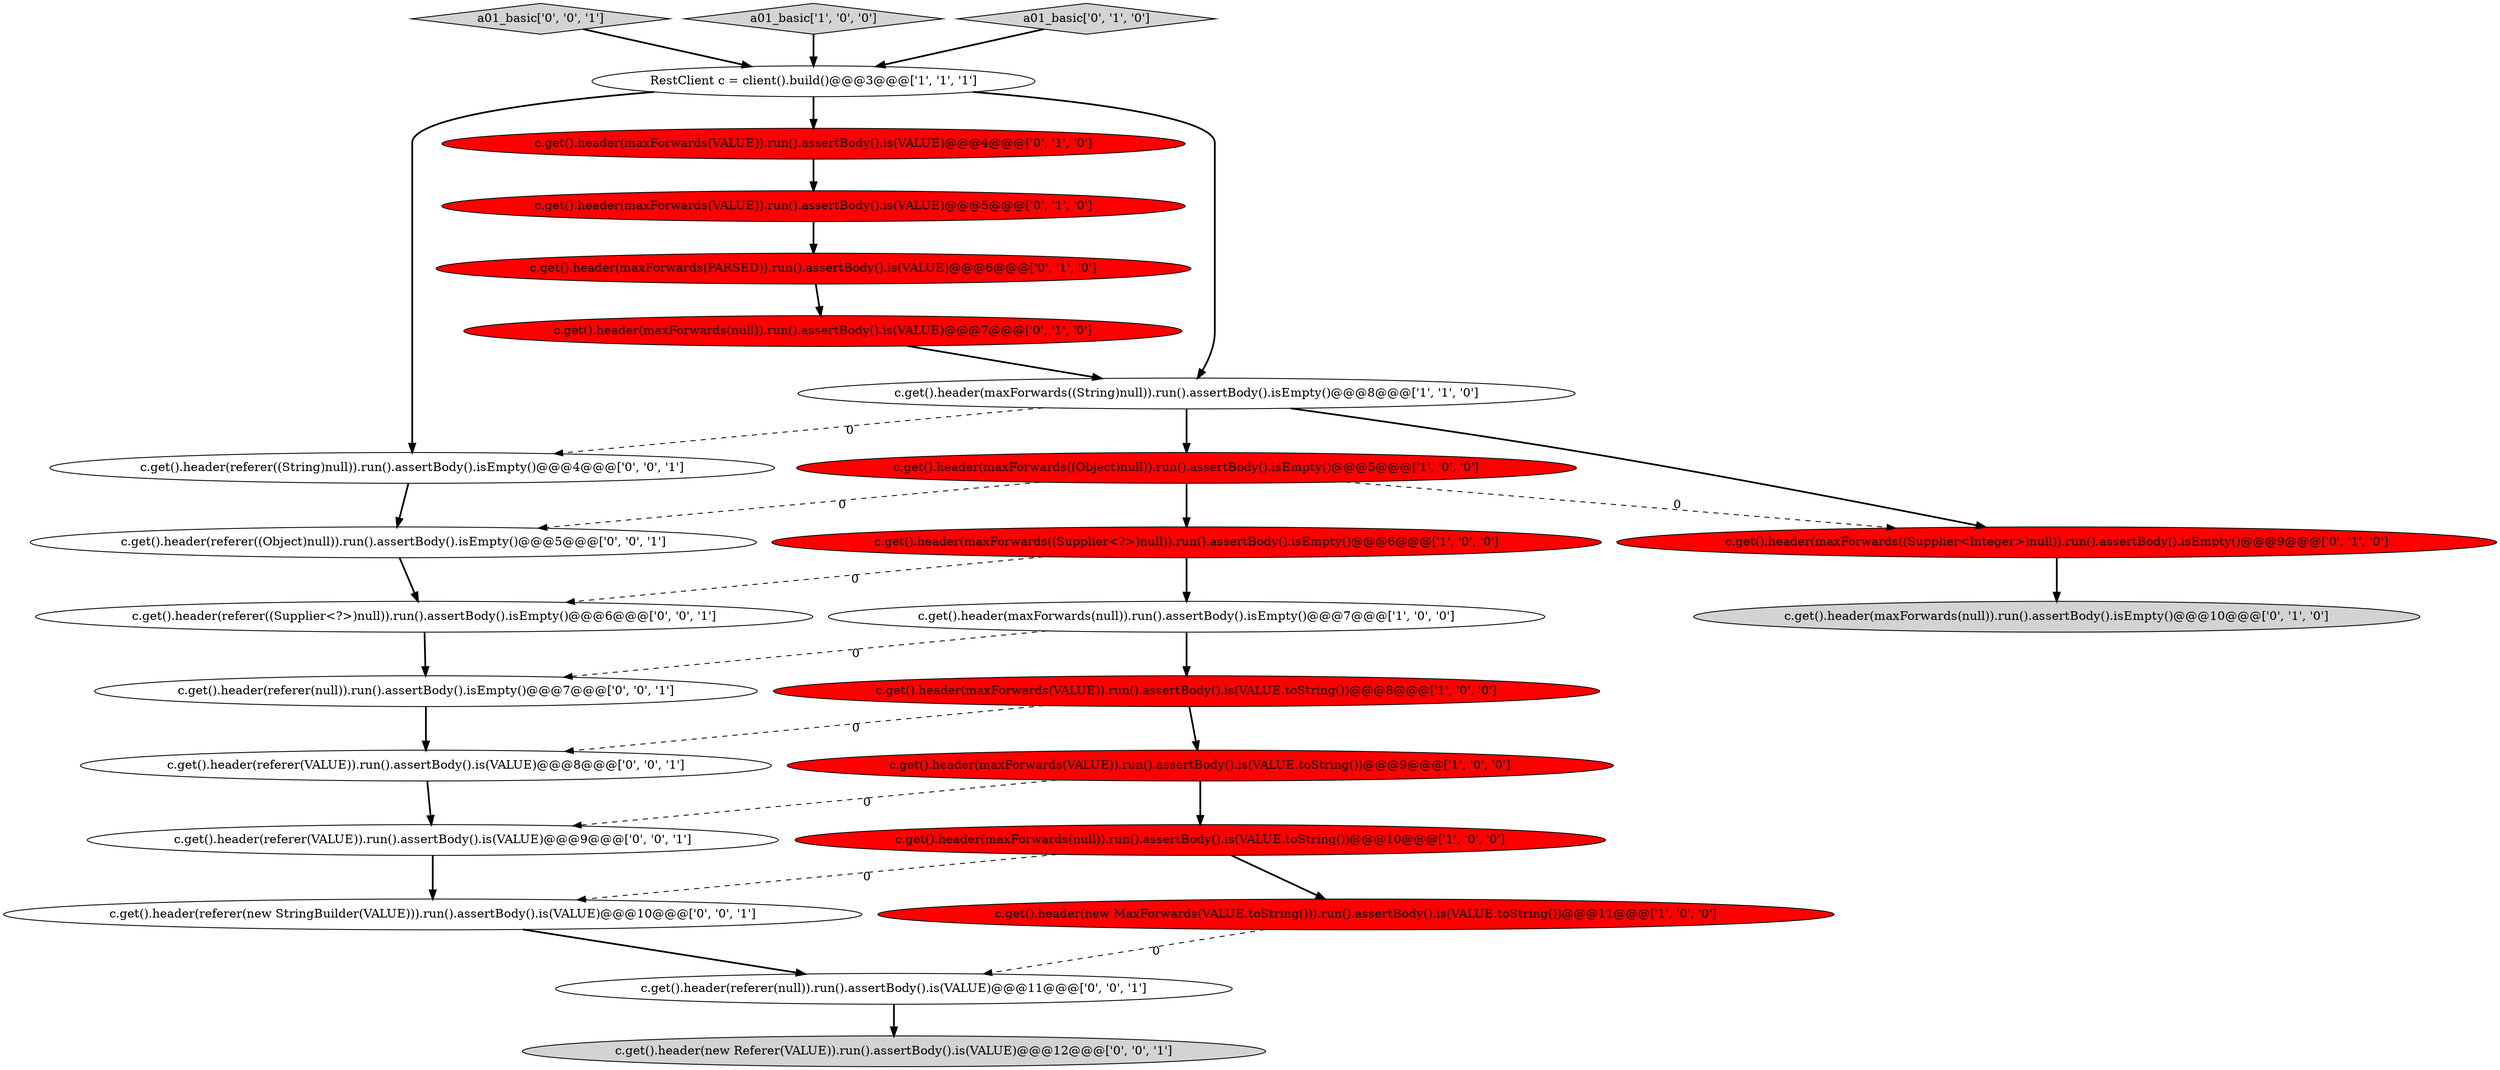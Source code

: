 digraph {
11 [style = filled, label = "c.get().header(maxForwards(VALUE)).run().assertBody().is(VALUE)@@@5@@@['0', '1', '0']", fillcolor = red, shape = ellipse image = "AAA1AAABBB2BBB"];
4 [style = filled, label = "c.get().header(maxForwards((Supplier<?>)null)).run().assertBody().isEmpty()@@@6@@@['1', '0', '0']", fillcolor = red, shape = ellipse image = "AAA1AAABBB1BBB"];
18 [style = filled, label = "c.get().header(new Referer(VALUE)).run().assertBody().is(VALUE)@@@12@@@['0', '0', '1']", fillcolor = lightgray, shape = ellipse image = "AAA0AAABBB3BBB"];
6 [style = filled, label = "c.get().header(maxForwards(VALUE)).run().assertBody().is(VALUE.toString())@@@8@@@['1', '0', '0']", fillcolor = red, shape = ellipse image = "AAA1AAABBB1BBB"];
25 [style = filled, label = "c.get().header(referer((String)null)).run().assertBody().isEmpty()@@@4@@@['0', '0', '1']", fillcolor = white, shape = ellipse image = "AAA0AAABBB3BBB"];
12 [style = filled, label = "c.get().header(maxForwards(null)).run().assertBody().isEmpty()@@@10@@@['0', '1', '0']", fillcolor = lightgray, shape = ellipse image = "AAA0AAABBB2BBB"];
8 [style = filled, label = "c.get().header(maxForwards(null)).run().assertBody().isEmpty()@@@7@@@['1', '0', '0']", fillcolor = white, shape = ellipse image = "AAA0AAABBB1BBB"];
5 [style = filled, label = "c.get().header(maxForwards(null)).run().assertBody().is(VALUE.toString())@@@10@@@['1', '0', '0']", fillcolor = red, shape = ellipse image = "AAA1AAABBB1BBB"];
17 [style = filled, label = "a01_basic['0', '0', '1']", fillcolor = lightgray, shape = diamond image = "AAA0AAABBB3BBB"];
0 [style = filled, label = "RestClient c = client().build()@@@3@@@['1', '1', '1']", fillcolor = white, shape = ellipse image = "AAA0AAABBB1BBB"];
23 [style = filled, label = "c.get().header(referer((Object)null)).run().assertBody().isEmpty()@@@5@@@['0', '0', '1']", fillcolor = white, shape = ellipse image = "AAA0AAABBB3BBB"];
19 [style = filled, label = "c.get().header(referer((Supplier<?>)null)).run().assertBody().isEmpty()@@@6@@@['0', '0', '1']", fillcolor = white, shape = ellipse image = "AAA0AAABBB3BBB"];
2 [style = filled, label = "a01_basic['1', '0', '0']", fillcolor = lightgray, shape = diamond image = "AAA0AAABBB1BBB"];
20 [style = filled, label = "c.get().header(referer(new StringBuilder(VALUE))).run().assertBody().is(VALUE)@@@10@@@['0', '0', '1']", fillcolor = white, shape = ellipse image = "AAA0AAABBB3BBB"];
13 [style = filled, label = "c.get().header(maxForwards(null)).run().assertBody().is(VALUE)@@@7@@@['0', '1', '0']", fillcolor = red, shape = ellipse image = "AAA1AAABBB2BBB"];
1 [style = filled, label = "c.get().header(maxForwards((Object)null)).run().assertBody().isEmpty()@@@5@@@['1', '0', '0']", fillcolor = red, shape = ellipse image = "AAA1AAABBB1BBB"];
26 [style = filled, label = "c.get().header(referer(VALUE)).run().assertBody().is(VALUE)@@@9@@@['0', '0', '1']", fillcolor = white, shape = ellipse image = "AAA0AAABBB3BBB"];
21 [style = filled, label = "c.get().header(referer(null)).run().assertBody().isEmpty()@@@7@@@['0', '0', '1']", fillcolor = white, shape = ellipse image = "AAA0AAABBB3BBB"];
10 [style = filled, label = "c.get().header(maxForwards(VALUE)).run().assertBody().is(VALUE)@@@4@@@['0', '1', '0']", fillcolor = red, shape = ellipse image = "AAA1AAABBB2BBB"];
3 [style = filled, label = "c.get().header(new MaxForwards(VALUE.toString())).run().assertBody().is(VALUE.toString())@@@11@@@['1', '0', '0']", fillcolor = red, shape = ellipse image = "AAA1AAABBB1BBB"];
7 [style = filled, label = "c.get().header(maxForwards((String)null)).run().assertBody().isEmpty()@@@8@@@['1', '1', '0']", fillcolor = white, shape = ellipse image = "AAA0AAABBB1BBB"];
24 [style = filled, label = "c.get().header(referer(VALUE)).run().assertBody().is(VALUE)@@@8@@@['0', '0', '1']", fillcolor = white, shape = ellipse image = "AAA0AAABBB3BBB"];
14 [style = filled, label = "c.get().header(maxForwards(PARSED)).run().assertBody().is(VALUE)@@@6@@@['0', '1', '0']", fillcolor = red, shape = ellipse image = "AAA1AAABBB2BBB"];
15 [style = filled, label = "a01_basic['0', '1', '0']", fillcolor = lightgray, shape = diamond image = "AAA0AAABBB2BBB"];
22 [style = filled, label = "c.get().header(referer(null)).run().assertBody().is(VALUE)@@@11@@@['0', '0', '1']", fillcolor = white, shape = ellipse image = "AAA0AAABBB3BBB"];
9 [style = filled, label = "c.get().header(maxForwards(VALUE)).run().assertBody().is(VALUE.toString())@@@9@@@['1', '0', '0']", fillcolor = red, shape = ellipse image = "AAA1AAABBB1BBB"];
16 [style = filled, label = "c.get().header(maxForwards((Supplier<Integer>)null)).run().assertBody().isEmpty()@@@9@@@['0', '1', '0']", fillcolor = red, shape = ellipse image = "AAA1AAABBB2BBB"];
5->3 [style = bold, label=""];
1->4 [style = bold, label=""];
7->1 [style = bold, label=""];
11->14 [style = bold, label=""];
25->23 [style = bold, label=""];
8->6 [style = bold, label=""];
21->24 [style = bold, label=""];
3->22 [style = dashed, label="0"];
8->21 [style = dashed, label="0"];
5->20 [style = dashed, label="0"];
20->22 [style = bold, label=""];
0->7 [style = bold, label=""];
24->26 [style = bold, label=""];
0->10 [style = bold, label=""];
2->0 [style = bold, label=""];
22->18 [style = bold, label=""];
17->0 [style = bold, label=""];
0->25 [style = bold, label=""];
13->7 [style = bold, label=""];
1->16 [style = dashed, label="0"];
6->24 [style = dashed, label="0"];
23->19 [style = bold, label=""];
15->0 [style = bold, label=""];
7->16 [style = bold, label=""];
9->26 [style = dashed, label="0"];
7->25 [style = dashed, label="0"];
9->5 [style = bold, label=""];
4->8 [style = bold, label=""];
4->19 [style = dashed, label="0"];
14->13 [style = bold, label=""];
6->9 [style = bold, label=""];
1->23 [style = dashed, label="0"];
16->12 [style = bold, label=""];
26->20 [style = bold, label=""];
10->11 [style = bold, label=""];
19->21 [style = bold, label=""];
}
